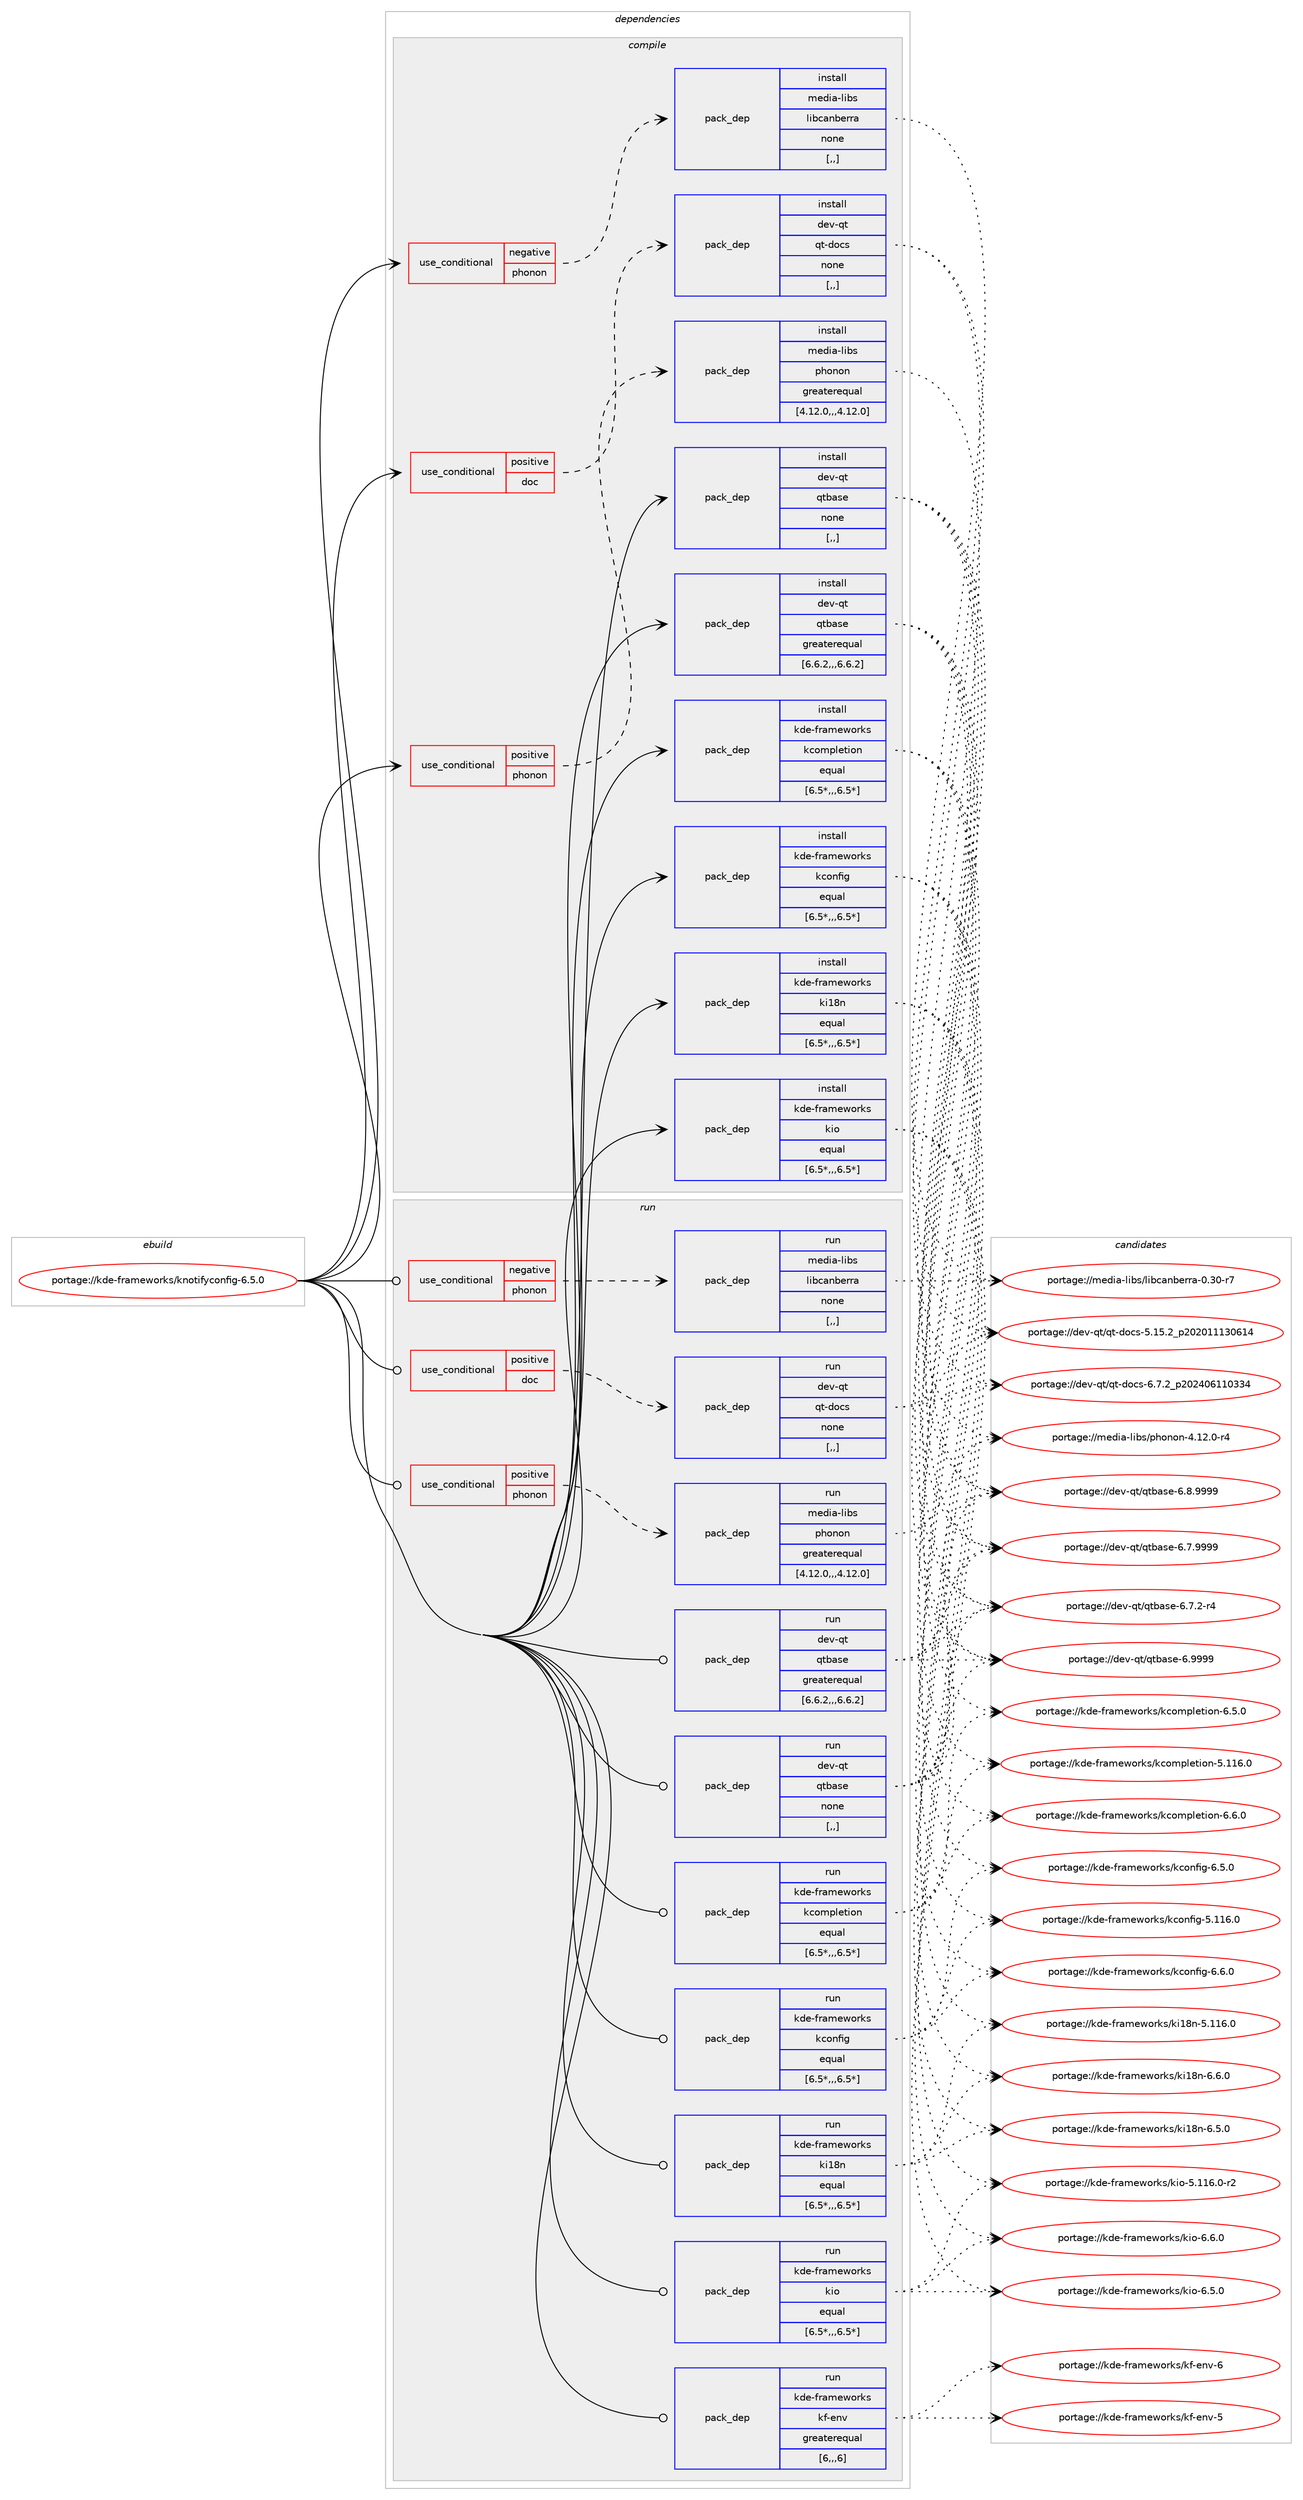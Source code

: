 digraph prolog {

# *************
# Graph options
# *************

newrank=true;
concentrate=true;
compound=true;
graph [rankdir=LR,fontname=Helvetica,fontsize=10,ranksep=1.5];#, ranksep=2.5, nodesep=0.2];
edge  [arrowhead=vee];
node  [fontname=Helvetica,fontsize=10];

# **********
# The ebuild
# **********

subgraph cluster_leftcol {
color=gray;
label=<<i>ebuild</i>>;
id [label="portage://kde-frameworks/knotifyconfig-6.5.0", color=red, width=4, href="../kde-frameworks/knotifyconfig-6.5.0.svg"];
}

# ****************
# The dependencies
# ****************

subgraph cluster_midcol {
color=gray;
label=<<i>dependencies</i>>;
subgraph cluster_compile {
fillcolor="#eeeeee";
style=filled;
label=<<i>compile</i>>;
subgraph cond200050 {
dependency768470 [label=<<TABLE BORDER="0" CELLBORDER="1" CELLSPACING="0" CELLPADDING="4"><TR><TD ROWSPAN="3" CELLPADDING="10">use_conditional</TD></TR><TR><TD>negative</TD></TR><TR><TD>phonon</TD></TR></TABLE>>, shape=none, color=red];
subgraph pack562702 {
dependency768471 [label=<<TABLE BORDER="0" CELLBORDER="1" CELLSPACING="0" CELLPADDING="4" WIDTH="220"><TR><TD ROWSPAN="6" CELLPADDING="30">pack_dep</TD></TR><TR><TD WIDTH="110">install</TD></TR><TR><TD>media-libs</TD></TR><TR><TD>libcanberra</TD></TR><TR><TD>none</TD></TR><TR><TD>[,,]</TD></TR></TABLE>>, shape=none, color=blue];
}
dependency768470:e -> dependency768471:w [weight=20,style="dashed",arrowhead="vee"];
}
id:e -> dependency768470:w [weight=20,style="solid",arrowhead="vee"];
subgraph cond200051 {
dependency768472 [label=<<TABLE BORDER="0" CELLBORDER="1" CELLSPACING="0" CELLPADDING="4"><TR><TD ROWSPAN="3" CELLPADDING="10">use_conditional</TD></TR><TR><TD>positive</TD></TR><TR><TD>doc</TD></TR></TABLE>>, shape=none, color=red];
subgraph pack562703 {
dependency768473 [label=<<TABLE BORDER="0" CELLBORDER="1" CELLSPACING="0" CELLPADDING="4" WIDTH="220"><TR><TD ROWSPAN="6" CELLPADDING="30">pack_dep</TD></TR><TR><TD WIDTH="110">install</TD></TR><TR><TD>dev-qt</TD></TR><TR><TD>qt-docs</TD></TR><TR><TD>none</TD></TR><TR><TD>[,,]</TD></TR></TABLE>>, shape=none, color=blue];
}
dependency768472:e -> dependency768473:w [weight=20,style="dashed",arrowhead="vee"];
}
id:e -> dependency768472:w [weight=20,style="solid",arrowhead="vee"];
subgraph cond200052 {
dependency768474 [label=<<TABLE BORDER="0" CELLBORDER="1" CELLSPACING="0" CELLPADDING="4"><TR><TD ROWSPAN="3" CELLPADDING="10">use_conditional</TD></TR><TR><TD>positive</TD></TR><TR><TD>phonon</TD></TR></TABLE>>, shape=none, color=red];
subgraph pack562704 {
dependency768475 [label=<<TABLE BORDER="0" CELLBORDER="1" CELLSPACING="0" CELLPADDING="4" WIDTH="220"><TR><TD ROWSPAN="6" CELLPADDING="30">pack_dep</TD></TR><TR><TD WIDTH="110">install</TD></TR><TR><TD>media-libs</TD></TR><TR><TD>phonon</TD></TR><TR><TD>greaterequal</TD></TR><TR><TD>[4.12.0,,,4.12.0]</TD></TR></TABLE>>, shape=none, color=blue];
}
dependency768474:e -> dependency768475:w [weight=20,style="dashed",arrowhead="vee"];
}
id:e -> dependency768474:w [weight=20,style="solid",arrowhead="vee"];
subgraph pack562705 {
dependency768476 [label=<<TABLE BORDER="0" CELLBORDER="1" CELLSPACING="0" CELLPADDING="4" WIDTH="220"><TR><TD ROWSPAN="6" CELLPADDING="30">pack_dep</TD></TR><TR><TD WIDTH="110">install</TD></TR><TR><TD>dev-qt</TD></TR><TR><TD>qtbase</TD></TR><TR><TD>greaterequal</TD></TR><TR><TD>[6.6.2,,,6.6.2]</TD></TR></TABLE>>, shape=none, color=blue];
}
id:e -> dependency768476:w [weight=20,style="solid",arrowhead="vee"];
subgraph pack562706 {
dependency768477 [label=<<TABLE BORDER="0" CELLBORDER="1" CELLSPACING="0" CELLPADDING="4" WIDTH="220"><TR><TD ROWSPAN="6" CELLPADDING="30">pack_dep</TD></TR><TR><TD WIDTH="110">install</TD></TR><TR><TD>dev-qt</TD></TR><TR><TD>qtbase</TD></TR><TR><TD>none</TD></TR><TR><TD>[,,]</TD></TR></TABLE>>, shape=none, color=blue];
}
id:e -> dependency768477:w [weight=20,style="solid",arrowhead="vee"];
subgraph pack562707 {
dependency768478 [label=<<TABLE BORDER="0" CELLBORDER="1" CELLSPACING="0" CELLPADDING="4" WIDTH="220"><TR><TD ROWSPAN="6" CELLPADDING="30">pack_dep</TD></TR><TR><TD WIDTH="110">install</TD></TR><TR><TD>kde-frameworks</TD></TR><TR><TD>kcompletion</TD></TR><TR><TD>equal</TD></TR><TR><TD>[6.5*,,,6.5*]</TD></TR></TABLE>>, shape=none, color=blue];
}
id:e -> dependency768478:w [weight=20,style="solid",arrowhead="vee"];
subgraph pack562708 {
dependency768479 [label=<<TABLE BORDER="0" CELLBORDER="1" CELLSPACING="0" CELLPADDING="4" WIDTH="220"><TR><TD ROWSPAN="6" CELLPADDING="30">pack_dep</TD></TR><TR><TD WIDTH="110">install</TD></TR><TR><TD>kde-frameworks</TD></TR><TR><TD>kconfig</TD></TR><TR><TD>equal</TD></TR><TR><TD>[6.5*,,,6.5*]</TD></TR></TABLE>>, shape=none, color=blue];
}
id:e -> dependency768479:w [weight=20,style="solid",arrowhead="vee"];
subgraph pack562709 {
dependency768480 [label=<<TABLE BORDER="0" CELLBORDER="1" CELLSPACING="0" CELLPADDING="4" WIDTH="220"><TR><TD ROWSPAN="6" CELLPADDING="30">pack_dep</TD></TR><TR><TD WIDTH="110">install</TD></TR><TR><TD>kde-frameworks</TD></TR><TR><TD>ki18n</TD></TR><TR><TD>equal</TD></TR><TR><TD>[6.5*,,,6.5*]</TD></TR></TABLE>>, shape=none, color=blue];
}
id:e -> dependency768480:w [weight=20,style="solid",arrowhead="vee"];
subgraph pack562710 {
dependency768481 [label=<<TABLE BORDER="0" CELLBORDER="1" CELLSPACING="0" CELLPADDING="4" WIDTH="220"><TR><TD ROWSPAN="6" CELLPADDING="30">pack_dep</TD></TR><TR><TD WIDTH="110">install</TD></TR><TR><TD>kde-frameworks</TD></TR><TR><TD>kio</TD></TR><TR><TD>equal</TD></TR><TR><TD>[6.5*,,,6.5*]</TD></TR></TABLE>>, shape=none, color=blue];
}
id:e -> dependency768481:w [weight=20,style="solid",arrowhead="vee"];
}
subgraph cluster_compileandrun {
fillcolor="#eeeeee";
style=filled;
label=<<i>compile and run</i>>;
}
subgraph cluster_run {
fillcolor="#eeeeee";
style=filled;
label=<<i>run</i>>;
subgraph cond200053 {
dependency768482 [label=<<TABLE BORDER="0" CELLBORDER="1" CELLSPACING="0" CELLPADDING="4"><TR><TD ROWSPAN="3" CELLPADDING="10">use_conditional</TD></TR><TR><TD>negative</TD></TR><TR><TD>phonon</TD></TR></TABLE>>, shape=none, color=red];
subgraph pack562711 {
dependency768483 [label=<<TABLE BORDER="0" CELLBORDER="1" CELLSPACING="0" CELLPADDING="4" WIDTH="220"><TR><TD ROWSPAN="6" CELLPADDING="30">pack_dep</TD></TR><TR><TD WIDTH="110">run</TD></TR><TR><TD>media-libs</TD></TR><TR><TD>libcanberra</TD></TR><TR><TD>none</TD></TR><TR><TD>[,,]</TD></TR></TABLE>>, shape=none, color=blue];
}
dependency768482:e -> dependency768483:w [weight=20,style="dashed",arrowhead="vee"];
}
id:e -> dependency768482:w [weight=20,style="solid",arrowhead="odot"];
subgraph cond200054 {
dependency768484 [label=<<TABLE BORDER="0" CELLBORDER="1" CELLSPACING="0" CELLPADDING="4"><TR><TD ROWSPAN="3" CELLPADDING="10">use_conditional</TD></TR><TR><TD>positive</TD></TR><TR><TD>doc</TD></TR></TABLE>>, shape=none, color=red];
subgraph pack562712 {
dependency768485 [label=<<TABLE BORDER="0" CELLBORDER="1" CELLSPACING="0" CELLPADDING="4" WIDTH="220"><TR><TD ROWSPAN="6" CELLPADDING="30">pack_dep</TD></TR><TR><TD WIDTH="110">run</TD></TR><TR><TD>dev-qt</TD></TR><TR><TD>qt-docs</TD></TR><TR><TD>none</TD></TR><TR><TD>[,,]</TD></TR></TABLE>>, shape=none, color=blue];
}
dependency768484:e -> dependency768485:w [weight=20,style="dashed",arrowhead="vee"];
}
id:e -> dependency768484:w [weight=20,style="solid",arrowhead="odot"];
subgraph cond200055 {
dependency768486 [label=<<TABLE BORDER="0" CELLBORDER="1" CELLSPACING="0" CELLPADDING="4"><TR><TD ROWSPAN="3" CELLPADDING="10">use_conditional</TD></TR><TR><TD>positive</TD></TR><TR><TD>phonon</TD></TR></TABLE>>, shape=none, color=red];
subgraph pack562713 {
dependency768487 [label=<<TABLE BORDER="0" CELLBORDER="1" CELLSPACING="0" CELLPADDING="4" WIDTH="220"><TR><TD ROWSPAN="6" CELLPADDING="30">pack_dep</TD></TR><TR><TD WIDTH="110">run</TD></TR><TR><TD>media-libs</TD></TR><TR><TD>phonon</TD></TR><TR><TD>greaterequal</TD></TR><TR><TD>[4.12.0,,,4.12.0]</TD></TR></TABLE>>, shape=none, color=blue];
}
dependency768486:e -> dependency768487:w [weight=20,style="dashed",arrowhead="vee"];
}
id:e -> dependency768486:w [weight=20,style="solid",arrowhead="odot"];
subgraph pack562714 {
dependency768488 [label=<<TABLE BORDER="0" CELLBORDER="1" CELLSPACING="0" CELLPADDING="4" WIDTH="220"><TR><TD ROWSPAN="6" CELLPADDING="30">pack_dep</TD></TR><TR><TD WIDTH="110">run</TD></TR><TR><TD>dev-qt</TD></TR><TR><TD>qtbase</TD></TR><TR><TD>greaterequal</TD></TR><TR><TD>[6.6.2,,,6.6.2]</TD></TR></TABLE>>, shape=none, color=blue];
}
id:e -> dependency768488:w [weight=20,style="solid",arrowhead="odot"];
subgraph pack562715 {
dependency768489 [label=<<TABLE BORDER="0" CELLBORDER="1" CELLSPACING="0" CELLPADDING="4" WIDTH="220"><TR><TD ROWSPAN="6" CELLPADDING="30">pack_dep</TD></TR><TR><TD WIDTH="110">run</TD></TR><TR><TD>dev-qt</TD></TR><TR><TD>qtbase</TD></TR><TR><TD>none</TD></TR><TR><TD>[,,]</TD></TR></TABLE>>, shape=none, color=blue];
}
id:e -> dependency768489:w [weight=20,style="solid",arrowhead="odot"];
subgraph pack562716 {
dependency768490 [label=<<TABLE BORDER="0" CELLBORDER="1" CELLSPACING="0" CELLPADDING="4" WIDTH="220"><TR><TD ROWSPAN="6" CELLPADDING="30">pack_dep</TD></TR><TR><TD WIDTH="110">run</TD></TR><TR><TD>kde-frameworks</TD></TR><TR><TD>kcompletion</TD></TR><TR><TD>equal</TD></TR><TR><TD>[6.5*,,,6.5*]</TD></TR></TABLE>>, shape=none, color=blue];
}
id:e -> dependency768490:w [weight=20,style="solid",arrowhead="odot"];
subgraph pack562717 {
dependency768491 [label=<<TABLE BORDER="0" CELLBORDER="1" CELLSPACING="0" CELLPADDING="4" WIDTH="220"><TR><TD ROWSPAN="6" CELLPADDING="30">pack_dep</TD></TR><TR><TD WIDTH="110">run</TD></TR><TR><TD>kde-frameworks</TD></TR><TR><TD>kconfig</TD></TR><TR><TD>equal</TD></TR><TR><TD>[6.5*,,,6.5*]</TD></TR></TABLE>>, shape=none, color=blue];
}
id:e -> dependency768491:w [weight=20,style="solid",arrowhead="odot"];
subgraph pack562718 {
dependency768492 [label=<<TABLE BORDER="0" CELLBORDER="1" CELLSPACING="0" CELLPADDING="4" WIDTH="220"><TR><TD ROWSPAN="6" CELLPADDING="30">pack_dep</TD></TR><TR><TD WIDTH="110">run</TD></TR><TR><TD>kde-frameworks</TD></TR><TR><TD>kf-env</TD></TR><TR><TD>greaterequal</TD></TR><TR><TD>[6,,,6]</TD></TR></TABLE>>, shape=none, color=blue];
}
id:e -> dependency768492:w [weight=20,style="solid",arrowhead="odot"];
subgraph pack562719 {
dependency768493 [label=<<TABLE BORDER="0" CELLBORDER="1" CELLSPACING="0" CELLPADDING="4" WIDTH="220"><TR><TD ROWSPAN="6" CELLPADDING="30">pack_dep</TD></TR><TR><TD WIDTH="110">run</TD></TR><TR><TD>kde-frameworks</TD></TR><TR><TD>ki18n</TD></TR><TR><TD>equal</TD></TR><TR><TD>[6.5*,,,6.5*]</TD></TR></TABLE>>, shape=none, color=blue];
}
id:e -> dependency768493:w [weight=20,style="solid",arrowhead="odot"];
subgraph pack562720 {
dependency768494 [label=<<TABLE BORDER="0" CELLBORDER="1" CELLSPACING="0" CELLPADDING="4" WIDTH="220"><TR><TD ROWSPAN="6" CELLPADDING="30">pack_dep</TD></TR><TR><TD WIDTH="110">run</TD></TR><TR><TD>kde-frameworks</TD></TR><TR><TD>kio</TD></TR><TR><TD>equal</TD></TR><TR><TD>[6.5*,,,6.5*]</TD></TR></TABLE>>, shape=none, color=blue];
}
id:e -> dependency768494:w [weight=20,style="solid",arrowhead="odot"];
}
}

# **************
# The candidates
# **************

subgraph cluster_choices {
rank=same;
color=gray;
label=<<i>candidates</i>>;

subgraph choice562702 {
color=black;
nodesep=1;
choice10910110010597451081059811547108105989997110981011141149745484651484511455 [label="portage://media-libs/libcanberra-0.30-r7", color=red, width=4,href="../media-libs/libcanberra-0.30-r7.svg"];
dependency768471:e -> choice10910110010597451081059811547108105989997110981011141149745484651484511455:w [style=dotted,weight="100"];
}
subgraph choice562703 {
color=black;
nodesep=1;
choice1001011184511311647113116451001119911545544655465095112504850524854494948515152 [label="portage://dev-qt/qt-docs-6.7.2_p202406110334", color=red, width=4,href="../dev-qt/qt-docs-6.7.2_p202406110334.svg"];
choice100101118451131164711311645100111991154553464953465095112504850484949495148544952 [label="portage://dev-qt/qt-docs-5.15.2_p202011130614", color=red, width=4,href="../dev-qt/qt-docs-5.15.2_p202011130614.svg"];
dependency768473:e -> choice1001011184511311647113116451001119911545544655465095112504850524854494948515152:w [style=dotted,weight="100"];
dependency768473:e -> choice100101118451131164711311645100111991154553464953465095112504850484949495148544952:w [style=dotted,weight="100"];
}
subgraph choice562704 {
color=black;
nodesep=1;
choice10910110010597451081059811547112104111110111110455246495046484511452 [label="portage://media-libs/phonon-4.12.0-r4", color=red, width=4,href="../media-libs/phonon-4.12.0-r4.svg"];
dependency768475:e -> choice10910110010597451081059811547112104111110111110455246495046484511452:w [style=dotted,weight="100"];
}
subgraph choice562705 {
color=black;
nodesep=1;
choice1001011184511311647113116989711510145544657575757 [label="portage://dev-qt/qtbase-6.9999", color=red, width=4,href="../dev-qt/qtbase-6.9999.svg"];
choice10010111845113116471131169897115101455446564657575757 [label="portage://dev-qt/qtbase-6.8.9999", color=red, width=4,href="../dev-qt/qtbase-6.8.9999.svg"];
choice10010111845113116471131169897115101455446554657575757 [label="portage://dev-qt/qtbase-6.7.9999", color=red, width=4,href="../dev-qt/qtbase-6.7.9999.svg"];
choice100101118451131164711311698971151014554465546504511452 [label="portage://dev-qt/qtbase-6.7.2-r4", color=red, width=4,href="../dev-qt/qtbase-6.7.2-r4.svg"];
dependency768476:e -> choice1001011184511311647113116989711510145544657575757:w [style=dotted,weight="100"];
dependency768476:e -> choice10010111845113116471131169897115101455446564657575757:w [style=dotted,weight="100"];
dependency768476:e -> choice10010111845113116471131169897115101455446554657575757:w [style=dotted,weight="100"];
dependency768476:e -> choice100101118451131164711311698971151014554465546504511452:w [style=dotted,weight="100"];
}
subgraph choice562706 {
color=black;
nodesep=1;
choice1001011184511311647113116989711510145544657575757 [label="portage://dev-qt/qtbase-6.9999", color=red, width=4,href="../dev-qt/qtbase-6.9999.svg"];
choice10010111845113116471131169897115101455446564657575757 [label="portage://dev-qt/qtbase-6.8.9999", color=red, width=4,href="../dev-qt/qtbase-6.8.9999.svg"];
choice10010111845113116471131169897115101455446554657575757 [label="portage://dev-qt/qtbase-6.7.9999", color=red, width=4,href="../dev-qt/qtbase-6.7.9999.svg"];
choice100101118451131164711311698971151014554465546504511452 [label="portage://dev-qt/qtbase-6.7.2-r4", color=red, width=4,href="../dev-qt/qtbase-6.7.2-r4.svg"];
dependency768477:e -> choice1001011184511311647113116989711510145544657575757:w [style=dotted,weight="100"];
dependency768477:e -> choice10010111845113116471131169897115101455446564657575757:w [style=dotted,weight="100"];
dependency768477:e -> choice10010111845113116471131169897115101455446554657575757:w [style=dotted,weight="100"];
dependency768477:e -> choice100101118451131164711311698971151014554465546504511452:w [style=dotted,weight="100"];
}
subgraph choice562707 {
color=black;
nodesep=1;
choice10710010145102114971091011191111141071154710799111109112108101116105111110455446544648 [label="portage://kde-frameworks/kcompletion-6.6.0", color=red, width=4,href="../kde-frameworks/kcompletion-6.6.0.svg"];
choice10710010145102114971091011191111141071154710799111109112108101116105111110455446534648 [label="portage://kde-frameworks/kcompletion-6.5.0", color=red, width=4,href="../kde-frameworks/kcompletion-6.5.0.svg"];
choice107100101451021149710910111911111410711547107991111091121081011161051111104553464949544648 [label="portage://kde-frameworks/kcompletion-5.116.0", color=red, width=4,href="../kde-frameworks/kcompletion-5.116.0.svg"];
dependency768478:e -> choice10710010145102114971091011191111141071154710799111109112108101116105111110455446544648:w [style=dotted,weight="100"];
dependency768478:e -> choice10710010145102114971091011191111141071154710799111109112108101116105111110455446534648:w [style=dotted,weight="100"];
dependency768478:e -> choice107100101451021149710910111911111410711547107991111091121081011161051111104553464949544648:w [style=dotted,weight="100"];
}
subgraph choice562708 {
color=black;
nodesep=1;
choice10710010145102114971091011191111141071154710799111110102105103455446544648 [label="portage://kde-frameworks/kconfig-6.6.0", color=red, width=4,href="../kde-frameworks/kconfig-6.6.0.svg"];
choice10710010145102114971091011191111141071154710799111110102105103455446534648 [label="portage://kde-frameworks/kconfig-6.5.0", color=red, width=4,href="../kde-frameworks/kconfig-6.5.0.svg"];
choice107100101451021149710910111911111410711547107991111101021051034553464949544648 [label="portage://kde-frameworks/kconfig-5.116.0", color=red, width=4,href="../kde-frameworks/kconfig-5.116.0.svg"];
dependency768479:e -> choice10710010145102114971091011191111141071154710799111110102105103455446544648:w [style=dotted,weight="100"];
dependency768479:e -> choice10710010145102114971091011191111141071154710799111110102105103455446534648:w [style=dotted,weight="100"];
dependency768479:e -> choice107100101451021149710910111911111410711547107991111101021051034553464949544648:w [style=dotted,weight="100"];
}
subgraph choice562709 {
color=black;
nodesep=1;
choice1071001014510211497109101119111114107115471071054956110455446544648 [label="portage://kde-frameworks/ki18n-6.6.0", color=red, width=4,href="../kde-frameworks/ki18n-6.6.0.svg"];
choice1071001014510211497109101119111114107115471071054956110455446534648 [label="portage://kde-frameworks/ki18n-6.5.0", color=red, width=4,href="../kde-frameworks/ki18n-6.5.0.svg"];
choice10710010145102114971091011191111141071154710710549561104553464949544648 [label="portage://kde-frameworks/ki18n-5.116.0", color=red, width=4,href="../kde-frameworks/ki18n-5.116.0.svg"];
dependency768480:e -> choice1071001014510211497109101119111114107115471071054956110455446544648:w [style=dotted,weight="100"];
dependency768480:e -> choice1071001014510211497109101119111114107115471071054956110455446534648:w [style=dotted,weight="100"];
dependency768480:e -> choice10710010145102114971091011191111141071154710710549561104553464949544648:w [style=dotted,weight="100"];
}
subgraph choice562710 {
color=black;
nodesep=1;
choice107100101451021149710910111911111410711547107105111455446544648 [label="portage://kde-frameworks/kio-6.6.0", color=red, width=4,href="../kde-frameworks/kio-6.6.0.svg"];
choice107100101451021149710910111911111410711547107105111455446534648 [label="portage://kde-frameworks/kio-6.5.0", color=red, width=4,href="../kde-frameworks/kio-6.5.0.svg"];
choice10710010145102114971091011191111141071154710710511145534649495446484511450 [label="portage://kde-frameworks/kio-5.116.0-r2", color=red, width=4,href="../kde-frameworks/kio-5.116.0-r2.svg"];
dependency768481:e -> choice107100101451021149710910111911111410711547107105111455446544648:w [style=dotted,weight="100"];
dependency768481:e -> choice107100101451021149710910111911111410711547107105111455446534648:w [style=dotted,weight="100"];
dependency768481:e -> choice10710010145102114971091011191111141071154710710511145534649495446484511450:w [style=dotted,weight="100"];
}
subgraph choice562711 {
color=black;
nodesep=1;
choice10910110010597451081059811547108105989997110981011141149745484651484511455 [label="portage://media-libs/libcanberra-0.30-r7", color=red, width=4,href="../media-libs/libcanberra-0.30-r7.svg"];
dependency768483:e -> choice10910110010597451081059811547108105989997110981011141149745484651484511455:w [style=dotted,weight="100"];
}
subgraph choice562712 {
color=black;
nodesep=1;
choice1001011184511311647113116451001119911545544655465095112504850524854494948515152 [label="portage://dev-qt/qt-docs-6.7.2_p202406110334", color=red, width=4,href="../dev-qt/qt-docs-6.7.2_p202406110334.svg"];
choice100101118451131164711311645100111991154553464953465095112504850484949495148544952 [label="portage://dev-qt/qt-docs-5.15.2_p202011130614", color=red, width=4,href="../dev-qt/qt-docs-5.15.2_p202011130614.svg"];
dependency768485:e -> choice1001011184511311647113116451001119911545544655465095112504850524854494948515152:w [style=dotted,weight="100"];
dependency768485:e -> choice100101118451131164711311645100111991154553464953465095112504850484949495148544952:w [style=dotted,weight="100"];
}
subgraph choice562713 {
color=black;
nodesep=1;
choice10910110010597451081059811547112104111110111110455246495046484511452 [label="portage://media-libs/phonon-4.12.0-r4", color=red, width=4,href="../media-libs/phonon-4.12.0-r4.svg"];
dependency768487:e -> choice10910110010597451081059811547112104111110111110455246495046484511452:w [style=dotted,weight="100"];
}
subgraph choice562714 {
color=black;
nodesep=1;
choice1001011184511311647113116989711510145544657575757 [label="portage://dev-qt/qtbase-6.9999", color=red, width=4,href="../dev-qt/qtbase-6.9999.svg"];
choice10010111845113116471131169897115101455446564657575757 [label="portage://dev-qt/qtbase-6.8.9999", color=red, width=4,href="../dev-qt/qtbase-6.8.9999.svg"];
choice10010111845113116471131169897115101455446554657575757 [label="portage://dev-qt/qtbase-6.7.9999", color=red, width=4,href="../dev-qt/qtbase-6.7.9999.svg"];
choice100101118451131164711311698971151014554465546504511452 [label="portage://dev-qt/qtbase-6.7.2-r4", color=red, width=4,href="../dev-qt/qtbase-6.7.2-r4.svg"];
dependency768488:e -> choice1001011184511311647113116989711510145544657575757:w [style=dotted,weight="100"];
dependency768488:e -> choice10010111845113116471131169897115101455446564657575757:w [style=dotted,weight="100"];
dependency768488:e -> choice10010111845113116471131169897115101455446554657575757:w [style=dotted,weight="100"];
dependency768488:e -> choice100101118451131164711311698971151014554465546504511452:w [style=dotted,weight="100"];
}
subgraph choice562715 {
color=black;
nodesep=1;
choice1001011184511311647113116989711510145544657575757 [label="portage://dev-qt/qtbase-6.9999", color=red, width=4,href="../dev-qt/qtbase-6.9999.svg"];
choice10010111845113116471131169897115101455446564657575757 [label="portage://dev-qt/qtbase-6.8.9999", color=red, width=4,href="../dev-qt/qtbase-6.8.9999.svg"];
choice10010111845113116471131169897115101455446554657575757 [label="portage://dev-qt/qtbase-6.7.9999", color=red, width=4,href="../dev-qt/qtbase-6.7.9999.svg"];
choice100101118451131164711311698971151014554465546504511452 [label="portage://dev-qt/qtbase-6.7.2-r4", color=red, width=4,href="../dev-qt/qtbase-6.7.2-r4.svg"];
dependency768489:e -> choice1001011184511311647113116989711510145544657575757:w [style=dotted,weight="100"];
dependency768489:e -> choice10010111845113116471131169897115101455446564657575757:w [style=dotted,weight="100"];
dependency768489:e -> choice10010111845113116471131169897115101455446554657575757:w [style=dotted,weight="100"];
dependency768489:e -> choice100101118451131164711311698971151014554465546504511452:w [style=dotted,weight="100"];
}
subgraph choice562716 {
color=black;
nodesep=1;
choice10710010145102114971091011191111141071154710799111109112108101116105111110455446544648 [label="portage://kde-frameworks/kcompletion-6.6.0", color=red, width=4,href="../kde-frameworks/kcompletion-6.6.0.svg"];
choice10710010145102114971091011191111141071154710799111109112108101116105111110455446534648 [label="portage://kde-frameworks/kcompletion-6.5.0", color=red, width=4,href="../kde-frameworks/kcompletion-6.5.0.svg"];
choice107100101451021149710910111911111410711547107991111091121081011161051111104553464949544648 [label="portage://kde-frameworks/kcompletion-5.116.0", color=red, width=4,href="../kde-frameworks/kcompletion-5.116.0.svg"];
dependency768490:e -> choice10710010145102114971091011191111141071154710799111109112108101116105111110455446544648:w [style=dotted,weight="100"];
dependency768490:e -> choice10710010145102114971091011191111141071154710799111109112108101116105111110455446534648:w [style=dotted,weight="100"];
dependency768490:e -> choice107100101451021149710910111911111410711547107991111091121081011161051111104553464949544648:w [style=dotted,weight="100"];
}
subgraph choice562717 {
color=black;
nodesep=1;
choice10710010145102114971091011191111141071154710799111110102105103455446544648 [label="portage://kde-frameworks/kconfig-6.6.0", color=red, width=4,href="../kde-frameworks/kconfig-6.6.0.svg"];
choice10710010145102114971091011191111141071154710799111110102105103455446534648 [label="portage://kde-frameworks/kconfig-6.5.0", color=red, width=4,href="../kde-frameworks/kconfig-6.5.0.svg"];
choice107100101451021149710910111911111410711547107991111101021051034553464949544648 [label="portage://kde-frameworks/kconfig-5.116.0", color=red, width=4,href="../kde-frameworks/kconfig-5.116.0.svg"];
dependency768491:e -> choice10710010145102114971091011191111141071154710799111110102105103455446544648:w [style=dotted,weight="100"];
dependency768491:e -> choice10710010145102114971091011191111141071154710799111110102105103455446534648:w [style=dotted,weight="100"];
dependency768491:e -> choice107100101451021149710910111911111410711547107991111101021051034553464949544648:w [style=dotted,weight="100"];
}
subgraph choice562718 {
color=black;
nodesep=1;
choice107100101451021149710910111911111410711547107102451011101184554 [label="portage://kde-frameworks/kf-env-6", color=red, width=4,href="../kde-frameworks/kf-env-6.svg"];
choice107100101451021149710910111911111410711547107102451011101184553 [label="portage://kde-frameworks/kf-env-5", color=red, width=4,href="../kde-frameworks/kf-env-5.svg"];
dependency768492:e -> choice107100101451021149710910111911111410711547107102451011101184554:w [style=dotted,weight="100"];
dependency768492:e -> choice107100101451021149710910111911111410711547107102451011101184553:w [style=dotted,weight="100"];
}
subgraph choice562719 {
color=black;
nodesep=1;
choice1071001014510211497109101119111114107115471071054956110455446544648 [label="portage://kde-frameworks/ki18n-6.6.0", color=red, width=4,href="../kde-frameworks/ki18n-6.6.0.svg"];
choice1071001014510211497109101119111114107115471071054956110455446534648 [label="portage://kde-frameworks/ki18n-6.5.0", color=red, width=4,href="../kde-frameworks/ki18n-6.5.0.svg"];
choice10710010145102114971091011191111141071154710710549561104553464949544648 [label="portage://kde-frameworks/ki18n-5.116.0", color=red, width=4,href="../kde-frameworks/ki18n-5.116.0.svg"];
dependency768493:e -> choice1071001014510211497109101119111114107115471071054956110455446544648:w [style=dotted,weight="100"];
dependency768493:e -> choice1071001014510211497109101119111114107115471071054956110455446534648:w [style=dotted,weight="100"];
dependency768493:e -> choice10710010145102114971091011191111141071154710710549561104553464949544648:w [style=dotted,weight="100"];
}
subgraph choice562720 {
color=black;
nodesep=1;
choice107100101451021149710910111911111410711547107105111455446544648 [label="portage://kde-frameworks/kio-6.6.0", color=red, width=4,href="../kde-frameworks/kio-6.6.0.svg"];
choice107100101451021149710910111911111410711547107105111455446534648 [label="portage://kde-frameworks/kio-6.5.0", color=red, width=4,href="../kde-frameworks/kio-6.5.0.svg"];
choice10710010145102114971091011191111141071154710710511145534649495446484511450 [label="portage://kde-frameworks/kio-5.116.0-r2", color=red, width=4,href="../kde-frameworks/kio-5.116.0-r2.svg"];
dependency768494:e -> choice107100101451021149710910111911111410711547107105111455446544648:w [style=dotted,weight="100"];
dependency768494:e -> choice107100101451021149710910111911111410711547107105111455446534648:w [style=dotted,weight="100"];
dependency768494:e -> choice10710010145102114971091011191111141071154710710511145534649495446484511450:w [style=dotted,weight="100"];
}
}

}
